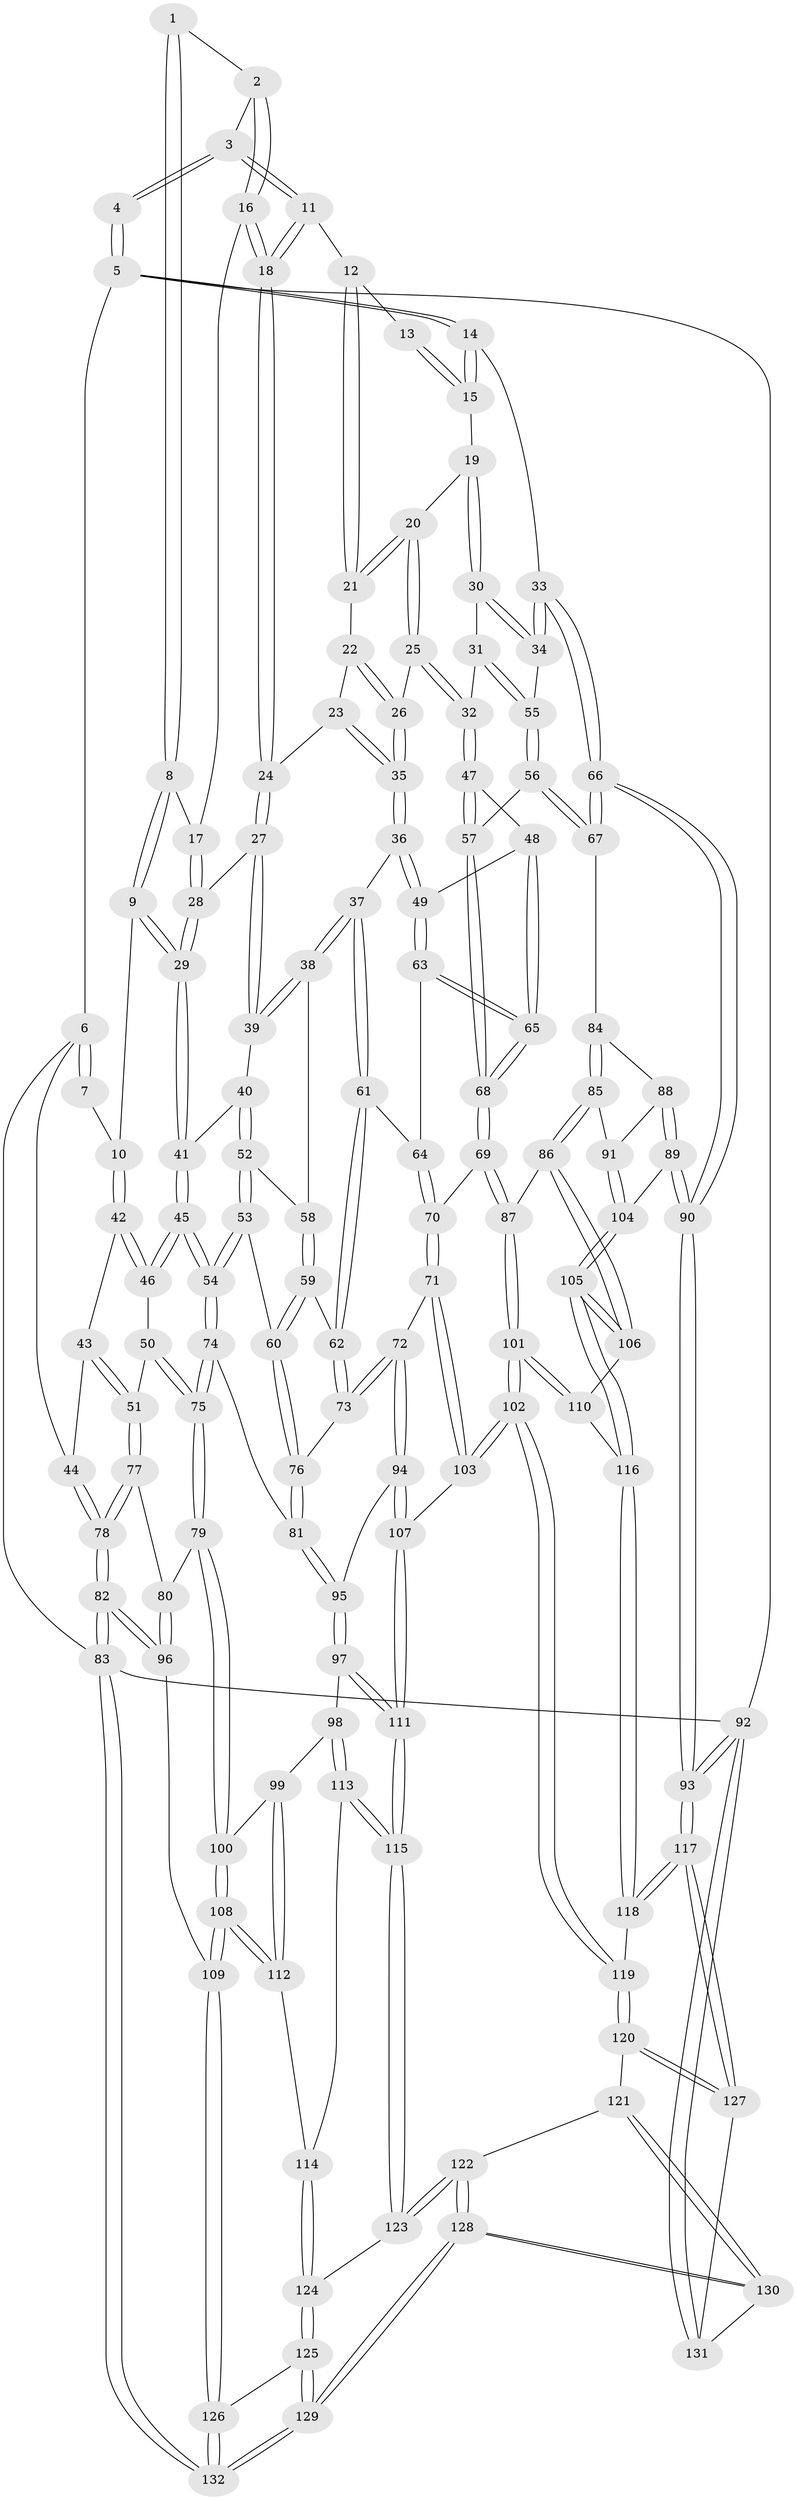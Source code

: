 // coarse degree distribution, {3: 0.10975609756097561, 4: 0.4634146341463415, 5: 0.34146341463414637, 6: 0.07317073170731707, 7: 0.012195121951219513}
// Generated by graph-tools (version 1.1) at 2025/24/03/03/25 07:24:31]
// undirected, 132 vertices, 327 edges
graph export_dot {
graph [start="1"]
  node [color=gray90,style=filled];
  1 [pos="+0.31660664987923987+0"];
  2 [pos="+0.48231198167038797+0"];
  3 [pos="+0.49426159234966055+0"];
  4 [pos="+0.8554980576277039+0"];
  5 [pos="+1+0"];
  6 [pos="+0+0"];
  7 [pos="+0.1990379460385274+0"];
  8 [pos="+0.30469893929386055+0.17455966897403208"];
  9 [pos="+0.2694365290709981+0.20623383019090205"];
  10 [pos="+0.23542699487013594+0.2177257164838237"];
  11 [pos="+0.5704220793750083+0.07852385831839219"];
  12 [pos="+0.7633598511261737+0.06582596609649295"];
  13 [pos="+0.8511893752279022+0"];
  14 [pos="+1+0.14714605490407368"];
  15 [pos="+0.9094904754349866+0.07093373879994605"];
  16 [pos="+0.3634889846536463+0.14749076114966408"];
  17 [pos="+0.3301031073341103+0.16743683052268685"];
  18 [pos="+0.5676225420884206+0.1473537056504505"];
  19 [pos="+0.8681094891741693+0.17853734584482117"];
  20 [pos="+0.8442711997632718+0.1796756032992303"];
  21 [pos="+0.7922452083185246+0.16186519851530243"];
  22 [pos="+0.7468155133781753+0.18067537218367757"];
  23 [pos="+0.585762351920407+0.1677651410937755"];
  24 [pos="+0.5706638742325374+0.16171918399380755"];
  25 [pos="+0.7776261140586864+0.3023397870028087"];
  26 [pos="+0.7442063609161736+0.2968751375439819"];
  27 [pos="+0.5680645720820947+0.1673712451292648"];
  28 [pos="+0.44969160161418753+0.23278883224563554"];
  29 [pos="+0.40247626958194044+0.29075573213618927"];
  30 [pos="+0.9144617759101065+0.2242132587551861"];
  31 [pos="+0.8220401655325112+0.32491022817998094"];
  32 [pos="+0.7905850989892146+0.3134463938248386"];
  33 [pos="+1+0.29077091001830735"];
  34 [pos="+1+0.27545766558595486"];
  35 [pos="+0.7216186519709065+0.30361423601589527"];
  36 [pos="+0.6785351750261629+0.37081778477819016"];
  37 [pos="+0.5844862149778061+0.3567479131874365"];
  38 [pos="+0.5748762490488571+0.34378409145362226"];
  39 [pos="+0.5614581693380786+0.29492366332606085"];
  40 [pos="+0.4381814073657769+0.32716189699903997"];
  41 [pos="+0.40428561126549595+0.3031672519510875"];
  42 [pos="+0.22283288084965513+0.22631534031126443"];
  43 [pos="+0.17940189366354767+0.21839630830662038"];
  44 [pos="+0+0"];
  45 [pos="+0.3186416694545785+0.40708519519594577"];
  46 [pos="+0.2372466889577489+0.30598360258929724"];
  47 [pos="+0.7568034020302433+0.43044241287005985"];
  48 [pos="+0.6908854685839534+0.3843604122073972"];
  49 [pos="+0.6803926901192083+0.3739692904402794"];
  50 [pos="+0.1386853995750634+0.4240657490903066"];
  51 [pos="+0+0.372433224430705"];
  52 [pos="+0.45006477324627614+0.3643857438695894"];
  53 [pos="+0.40010881792066405+0.44707235319141075"];
  54 [pos="+0.3259486186871399+0.4453215366246015"];
  55 [pos="+0.8693057028586757+0.3831162620591564"];
  56 [pos="+0.8550501698921458+0.46560408788791996"];
  57 [pos="+0.7701970402574533+0.4484196869312519"];
  58 [pos="+0.4903463775776464+0.3785865192264044"];
  59 [pos="+0.4831594834027828+0.42274685860233235"];
  60 [pos="+0.4164375284707727+0.45426124524279077"];
  61 [pos="+0.5680430189995053+0.4367739152338828"];
  62 [pos="+0.5499523337699089+0.4518188353682982"];
  63 [pos="+0.641948784386802+0.4639728365436413"];
  64 [pos="+0.5814468927983857+0.44625849967579323"];
  65 [pos="+0.6722937774396005+0.5039951828241123"];
  66 [pos="+1+0.35397228385865087"];
  67 [pos="+0.8568572220381708+0.4681313687095903"];
  68 [pos="+0.6850044849126321+0.5306159857774168"];
  69 [pos="+0.678670270716877+0.5534860987814187"];
  70 [pos="+0.6353702702982359+0.5659698229292102"];
  71 [pos="+0.6088013435257839+0.5805160201621529"];
  72 [pos="+0.5088009588333952+0.5603216155689921"];
  73 [pos="+0.5053104406148013+0.5411937693227241"];
  74 [pos="+0.2903005951169438+0.5017571556605966"];
  75 [pos="+0.21401387362635355+0.53733705653554"];
  76 [pos="+0.44770689840811256+0.4881141344221899"];
  77 [pos="+0+0.3903808287564824"];
  78 [pos="+0+0.3845611575240604"];
  79 [pos="+0.20288582952103293+0.5566904229698512"];
  80 [pos="+0.08472673147214312+0.5643877244842366"];
  81 [pos="+0.3685897390678422+0.5785217621178798"];
  82 [pos="+0+0.7917784075125482"];
  83 [pos="+0+1"];
  84 [pos="+0.8637454889778712+0.4971292834361949"];
  85 [pos="+0.8160097201354494+0.5739518003143648"];
  86 [pos="+0.7723461174663653+0.6075954217543472"];
  87 [pos="+0.7075889754341584+0.5786067763418451"];
  88 [pos="+0.9220775969616588+0.537937821418485"];
  89 [pos="+1+0.6109990488941671"];
  90 [pos="+1+0.6491670932472999"];
  91 [pos="+0.8785741625310286+0.6294479064005232"];
  92 [pos="+1+1"];
  93 [pos="+1+1"];
  94 [pos="+0.4758024733081857+0.6017515029343061"];
  95 [pos="+0.38312921554680507+0.5948268265274681"];
  96 [pos="+0+0.7639415089641525"];
  97 [pos="+0.3510015729203578+0.6620007551687995"];
  98 [pos="+0.3506916009941151+0.6621736314994949"];
  99 [pos="+0.3174038608942675+0.6618444928552222"];
  100 [pos="+0.20617968868687825+0.595457505733038"];
  101 [pos="+0.6531317097245306+0.7505982943745673"];
  102 [pos="+0.6512605313332969+0.7530117022822885"];
  103 [pos="+0.612987324076963+0.725838014232624"];
  104 [pos="+0.8906882226263476+0.6519833158033359"];
  105 [pos="+0.841798092056322+0.7186966592501334"];
  106 [pos="+0.7730392066853388+0.6125361997063441"];
  107 [pos="+0.4885722296165142+0.7207296383572872"];
  108 [pos="+0.16309533335329926+0.7710081324876015"];
  109 [pos="+0.1420043403027284+0.7931632820414966"];
  110 [pos="+0.7249005327614935+0.6896375687793518"];
  111 [pos="+0.46712526715025776+0.7430376905009741"];
  112 [pos="+0.2575989548509029+0.7584339386022135"];
  113 [pos="+0.3333084231111719+0.7655420758729506"];
  114 [pos="+0.3278949621527432+0.7682493401543417"];
  115 [pos="+0.4577670828097351+0.7622665338290483"];
  116 [pos="+0.8421553892247666+0.7322602383654028"];
  117 [pos="+1+1"];
  118 [pos="+0.8509078676670422+0.7871483894322759"];
  119 [pos="+0.6604677901839073+0.7743156695083784"];
  120 [pos="+0.6432070114927629+0.8473680172007406"];
  121 [pos="+0.5839033554932223+0.8549053241004948"];
  122 [pos="+0.4895721433980693+0.8629839622010633"];
  123 [pos="+0.4608158472702346+0.8000718104739566"];
  124 [pos="+0.34260914075646304+0.8685540334835551"];
  125 [pos="+0.2990375081404959+0.9749093879708126"];
  126 [pos="+0.1553797666657046+0.8256392519737175"];
  127 [pos="+0.6503645204030283+0.8666468645722378"];
  128 [pos="+0.4039734594487401+1"];
  129 [pos="+0.3787748588031587+1"];
  130 [pos="+0.4711980877879915+1"];
  131 [pos="+0.5797893478435698+1"];
  132 [pos="+0+1"];
  1 -- 2;
  1 -- 8;
  1 -- 8;
  2 -- 3;
  2 -- 16;
  2 -- 16;
  3 -- 4;
  3 -- 4;
  3 -- 11;
  3 -- 11;
  4 -- 5;
  4 -- 5;
  5 -- 6;
  5 -- 14;
  5 -- 14;
  5 -- 92;
  6 -- 7;
  6 -- 7;
  6 -- 44;
  6 -- 83;
  7 -- 10;
  8 -- 9;
  8 -- 9;
  8 -- 17;
  9 -- 10;
  9 -- 29;
  9 -- 29;
  10 -- 42;
  10 -- 42;
  11 -- 12;
  11 -- 18;
  11 -- 18;
  12 -- 13;
  12 -- 21;
  12 -- 21;
  13 -- 15;
  13 -- 15;
  14 -- 15;
  14 -- 15;
  14 -- 33;
  15 -- 19;
  16 -- 17;
  16 -- 18;
  16 -- 18;
  17 -- 28;
  17 -- 28;
  18 -- 24;
  18 -- 24;
  19 -- 20;
  19 -- 30;
  19 -- 30;
  20 -- 21;
  20 -- 21;
  20 -- 25;
  20 -- 25;
  21 -- 22;
  22 -- 23;
  22 -- 26;
  22 -- 26;
  23 -- 24;
  23 -- 35;
  23 -- 35;
  24 -- 27;
  24 -- 27;
  25 -- 26;
  25 -- 32;
  25 -- 32;
  26 -- 35;
  26 -- 35;
  27 -- 28;
  27 -- 39;
  27 -- 39;
  28 -- 29;
  28 -- 29;
  29 -- 41;
  29 -- 41;
  30 -- 31;
  30 -- 34;
  30 -- 34;
  31 -- 32;
  31 -- 55;
  31 -- 55;
  32 -- 47;
  32 -- 47;
  33 -- 34;
  33 -- 34;
  33 -- 66;
  33 -- 66;
  34 -- 55;
  35 -- 36;
  35 -- 36;
  36 -- 37;
  36 -- 49;
  36 -- 49;
  37 -- 38;
  37 -- 38;
  37 -- 61;
  37 -- 61;
  38 -- 39;
  38 -- 39;
  38 -- 58;
  39 -- 40;
  40 -- 41;
  40 -- 52;
  40 -- 52;
  41 -- 45;
  41 -- 45;
  42 -- 43;
  42 -- 46;
  42 -- 46;
  43 -- 44;
  43 -- 51;
  43 -- 51;
  44 -- 78;
  44 -- 78;
  45 -- 46;
  45 -- 46;
  45 -- 54;
  45 -- 54;
  46 -- 50;
  47 -- 48;
  47 -- 57;
  47 -- 57;
  48 -- 49;
  48 -- 65;
  48 -- 65;
  49 -- 63;
  49 -- 63;
  50 -- 51;
  50 -- 75;
  50 -- 75;
  51 -- 77;
  51 -- 77;
  52 -- 53;
  52 -- 53;
  52 -- 58;
  53 -- 54;
  53 -- 54;
  53 -- 60;
  54 -- 74;
  54 -- 74;
  55 -- 56;
  55 -- 56;
  56 -- 57;
  56 -- 67;
  56 -- 67;
  57 -- 68;
  57 -- 68;
  58 -- 59;
  58 -- 59;
  59 -- 60;
  59 -- 60;
  59 -- 62;
  60 -- 76;
  60 -- 76;
  61 -- 62;
  61 -- 62;
  61 -- 64;
  62 -- 73;
  62 -- 73;
  63 -- 64;
  63 -- 65;
  63 -- 65;
  64 -- 70;
  64 -- 70;
  65 -- 68;
  65 -- 68;
  66 -- 67;
  66 -- 67;
  66 -- 90;
  66 -- 90;
  67 -- 84;
  68 -- 69;
  68 -- 69;
  69 -- 70;
  69 -- 87;
  69 -- 87;
  70 -- 71;
  70 -- 71;
  71 -- 72;
  71 -- 103;
  71 -- 103;
  72 -- 73;
  72 -- 73;
  72 -- 94;
  72 -- 94;
  73 -- 76;
  74 -- 75;
  74 -- 75;
  74 -- 81;
  75 -- 79;
  75 -- 79;
  76 -- 81;
  76 -- 81;
  77 -- 78;
  77 -- 78;
  77 -- 80;
  78 -- 82;
  78 -- 82;
  79 -- 80;
  79 -- 100;
  79 -- 100;
  80 -- 96;
  80 -- 96;
  81 -- 95;
  81 -- 95;
  82 -- 83;
  82 -- 83;
  82 -- 96;
  82 -- 96;
  83 -- 132;
  83 -- 132;
  83 -- 92;
  84 -- 85;
  84 -- 85;
  84 -- 88;
  85 -- 86;
  85 -- 86;
  85 -- 91;
  86 -- 87;
  86 -- 106;
  86 -- 106;
  87 -- 101;
  87 -- 101;
  88 -- 89;
  88 -- 89;
  88 -- 91;
  89 -- 90;
  89 -- 90;
  89 -- 104;
  90 -- 93;
  90 -- 93;
  91 -- 104;
  91 -- 104;
  92 -- 93;
  92 -- 93;
  92 -- 131;
  92 -- 131;
  93 -- 117;
  93 -- 117;
  94 -- 95;
  94 -- 107;
  94 -- 107;
  95 -- 97;
  95 -- 97;
  96 -- 109;
  97 -- 98;
  97 -- 111;
  97 -- 111;
  98 -- 99;
  98 -- 113;
  98 -- 113;
  99 -- 100;
  99 -- 112;
  99 -- 112;
  100 -- 108;
  100 -- 108;
  101 -- 102;
  101 -- 102;
  101 -- 110;
  101 -- 110;
  102 -- 103;
  102 -- 103;
  102 -- 119;
  102 -- 119;
  103 -- 107;
  104 -- 105;
  104 -- 105;
  105 -- 106;
  105 -- 106;
  105 -- 116;
  105 -- 116;
  106 -- 110;
  107 -- 111;
  107 -- 111;
  108 -- 109;
  108 -- 109;
  108 -- 112;
  108 -- 112;
  109 -- 126;
  109 -- 126;
  110 -- 116;
  111 -- 115;
  111 -- 115;
  112 -- 114;
  113 -- 114;
  113 -- 115;
  113 -- 115;
  114 -- 124;
  114 -- 124;
  115 -- 123;
  115 -- 123;
  116 -- 118;
  116 -- 118;
  117 -- 118;
  117 -- 118;
  117 -- 127;
  117 -- 127;
  118 -- 119;
  119 -- 120;
  119 -- 120;
  120 -- 121;
  120 -- 127;
  120 -- 127;
  121 -- 122;
  121 -- 130;
  121 -- 130;
  122 -- 123;
  122 -- 123;
  122 -- 128;
  122 -- 128;
  123 -- 124;
  124 -- 125;
  124 -- 125;
  125 -- 126;
  125 -- 129;
  125 -- 129;
  126 -- 132;
  126 -- 132;
  127 -- 131;
  128 -- 129;
  128 -- 129;
  128 -- 130;
  128 -- 130;
  129 -- 132;
  129 -- 132;
  130 -- 131;
}
